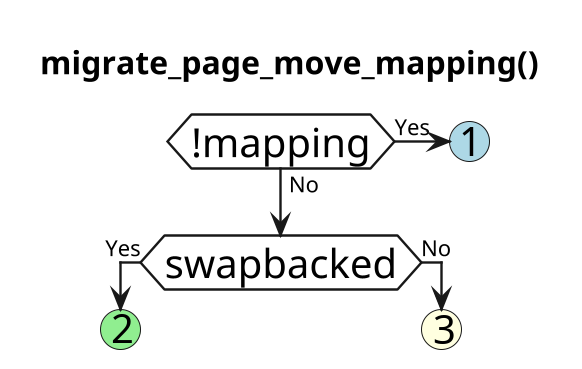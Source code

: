 @startuml
scale 2/1
skinparam Activity {
    FontSize 20
    BorderThickness 1.2
    BackgroundColor transparent
}

skinparam Note {
    FontSize 16
    BorderThickness 0
    BackgroundColor transparent
}

skinparam Title {
    FontSize 16
}

title migrate_page_move_mapping()

if (!mapping) then (Yes)
    #LightBlue:(1)
else (No)
endif
if (swapbacked) then (Yes)
    #LightGreen:(2)
else (No)
    #LightYellow:(3)
endif
detach

@enduml
